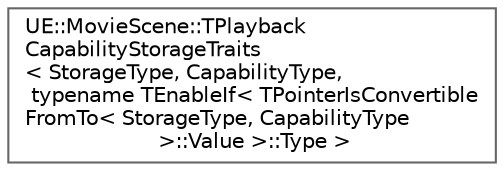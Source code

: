digraph "Graphical Class Hierarchy"
{
 // INTERACTIVE_SVG=YES
 // LATEX_PDF_SIZE
  bgcolor="transparent";
  edge [fontname=Helvetica,fontsize=10,labelfontname=Helvetica,labelfontsize=10];
  node [fontname=Helvetica,fontsize=10,shape=box,height=0.2,width=0.4];
  rankdir="LR";
  Node0 [id="Node000000",label="UE::MovieScene::TPlayback\lCapabilityStorageTraits\l\< StorageType, CapabilityType,\l typename TEnableIf\< TPointerIsConvertible\lFromTo\< StorageType, CapabilityType\l \>::Value \>::Type \>",height=0.2,width=0.4,color="grey40", fillcolor="white", style="filled",URL="$d7/d35/structUE_1_1MovieScene_1_1TPlaybackCapabilityStorageTraits_3_01StorageType_00_01CapabilityType_09955378a3bfe0eaa248abf6994277933.html",tooltip=" "];
}
